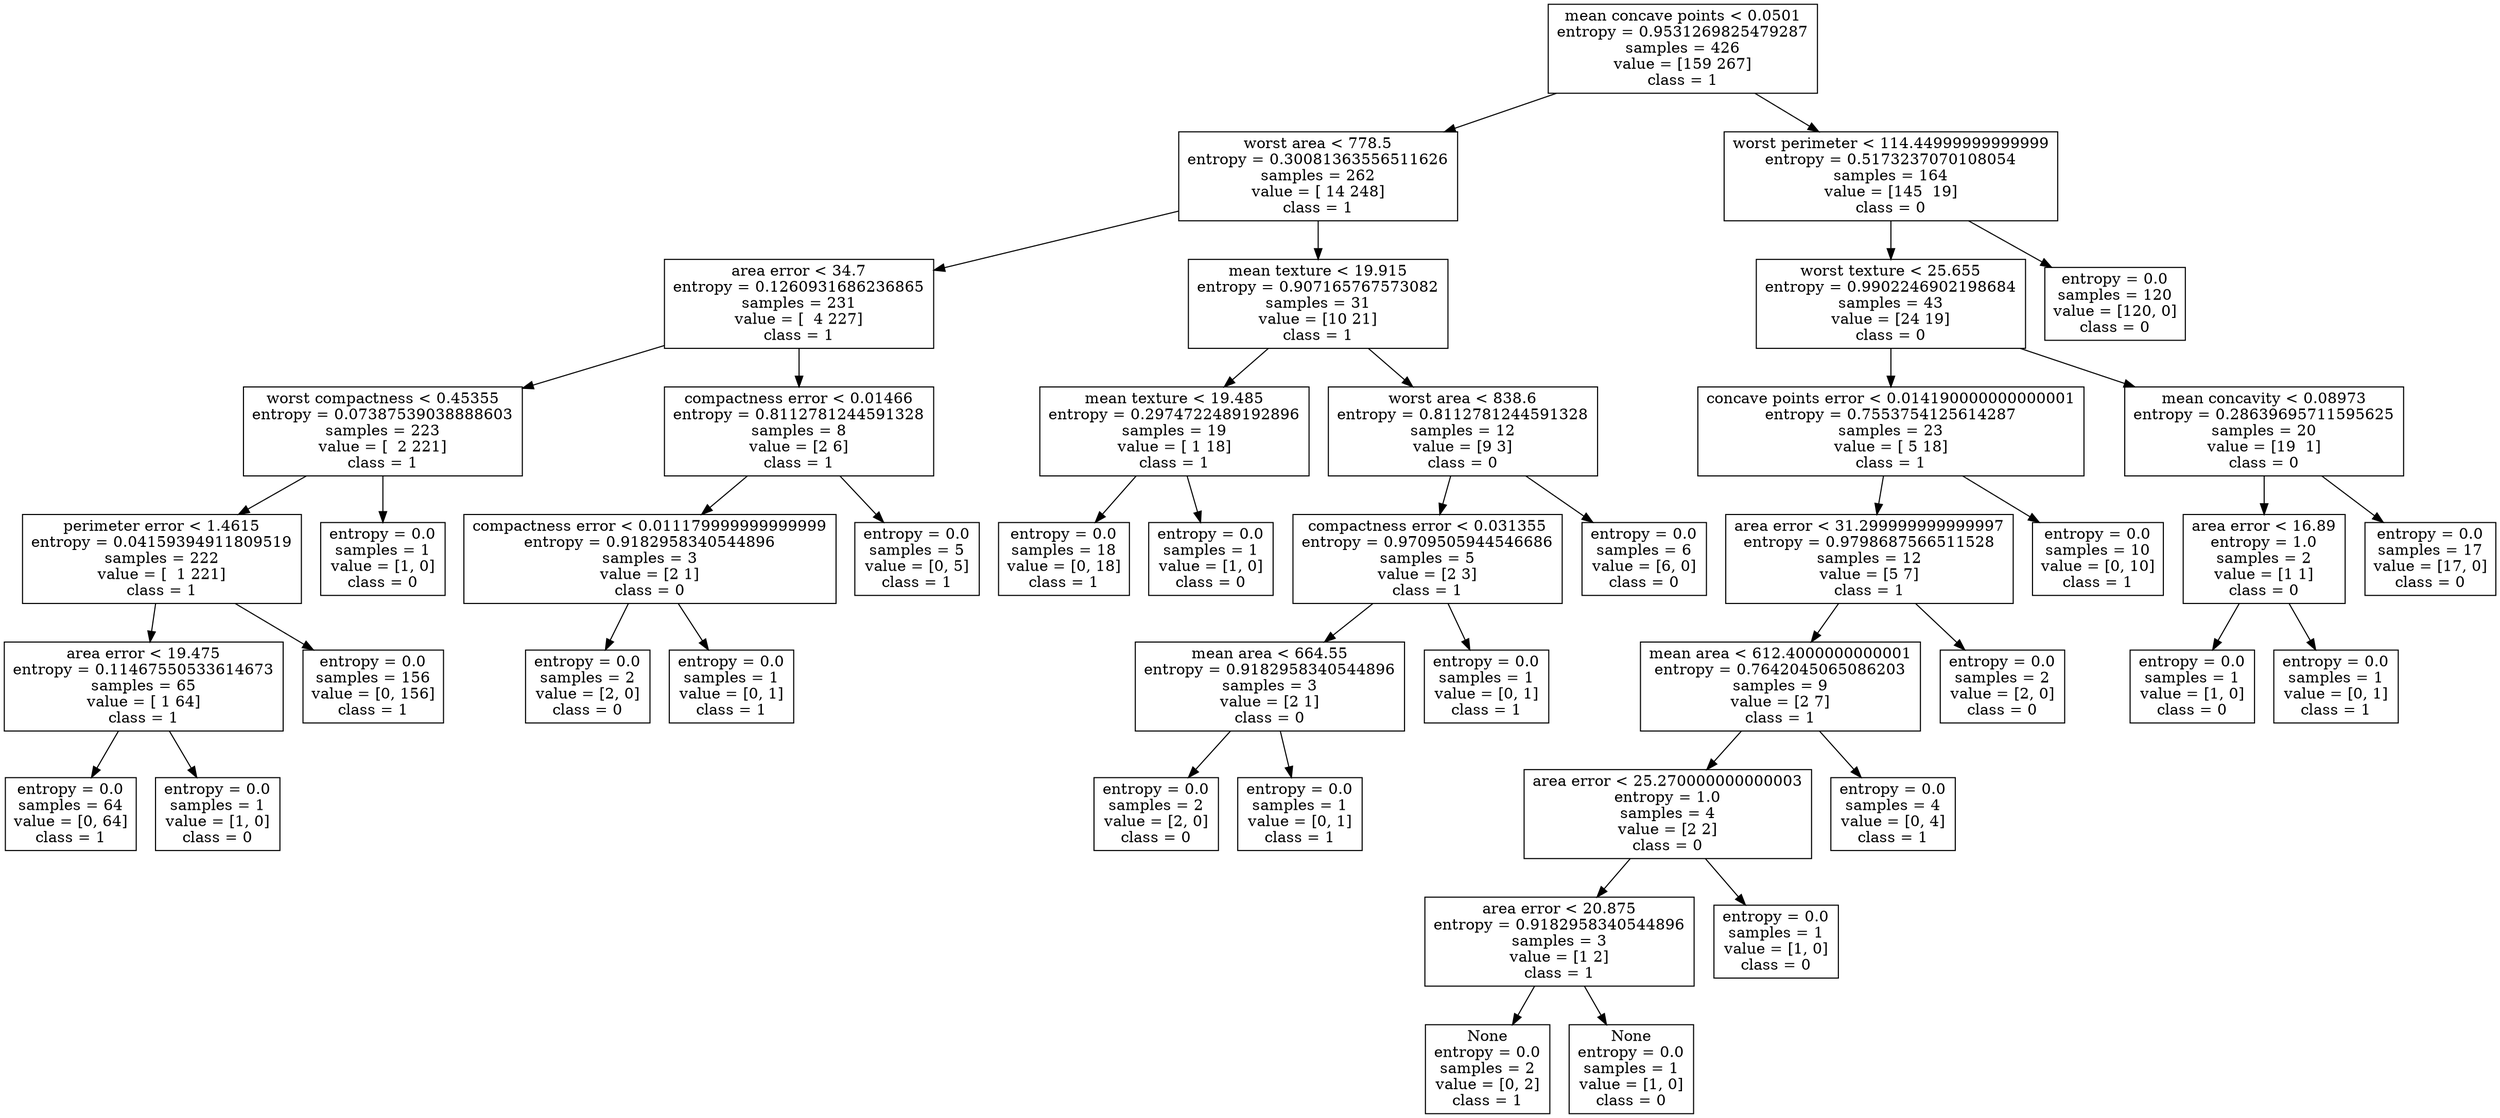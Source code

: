 digraph Tree {
node [shape=box] ;0[label="mean concave points < 0.0501\nentropy = 0.9531269825479287\nsamples = 426\nvalue = [159 267]\nclass = 1"] ;
1[label="worst area < 778.5\nentropy = 0.30081363556511626\nsamples = 262\nvalue = [ 14 248]\nclass = 1"] ;
0 -> 1 ;

2[label="area error < 34.7\nentropy = 0.1260931686236865\nsamples = 231\nvalue = [  4 227]\nclass = 1"] ;
1 -> 2 ;

3[label="worst compactness < 0.45355\nentropy = 0.07387539038888603\nsamples = 223\nvalue = [  2 221]\nclass = 1"] ;
2 -> 3 ;

4[label="perimeter error < 1.4615\nentropy = 0.04159394911809519\nsamples = 222\nvalue = [  1 221]\nclass = 1"] ;
3 -> 4 ;

5[label="area error < 19.475\nentropy = 0.11467550533614673\nsamples = 65\nvalue = [ 1 64]\nclass = 1"] ;
4 -> 5 ;

6[label="entropy = 0.0\nsamples = 64\nvalue = [0, 64]\nclass = 1"] ;
5 -> 6 ;

7[label="entropy = 0.0\nsamples = 1\nvalue = [1, 0]\nclass = 0"] ;
5 -> 7 ;

8[label="entropy = 0.0\nsamples = 156\nvalue = [0, 156]\nclass = 1"] ;
4 -> 8 ;

9[label="entropy = 0.0\nsamples = 1\nvalue = [1, 0]\nclass = 0"] ;
3 -> 9 ;

10[label="compactness error < 0.01466\nentropy = 0.8112781244591328\nsamples = 8\nvalue = [2 6]\nclass = 1"] ;
2 -> 10 ;

11[label="compactness error < 0.011179999999999999\nentropy = 0.9182958340544896\nsamples = 3\nvalue = [2 1]\nclass = 0"] ;
10 -> 11 ;

12[label="entropy = 0.0\nsamples = 2\nvalue = [2, 0]\nclass = 0"] ;
11 -> 12 ;

13[label="entropy = 0.0\nsamples = 1\nvalue = [0, 1]\nclass = 1"] ;
11 -> 13 ;

14[label="entropy = 0.0\nsamples = 5\nvalue = [0, 5]\nclass = 1"] ;
10 -> 14 ;

15[label="mean texture < 19.915\nentropy = 0.907165767573082\nsamples = 31\nvalue = [10 21]\nclass = 1"] ;
1 -> 15 ;

16[label="mean texture < 19.485\nentropy = 0.2974722489192896\nsamples = 19\nvalue = [ 1 18]\nclass = 1"] ;
15 -> 16 ;

17[label="entropy = 0.0\nsamples = 18\nvalue = [0, 18]\nclass = 1"] ;
16 -> 17 ;

18[label="entropy = 0.0\nsamples = 1\nvalue = [1, 0]\nclass = 0"] ;
16 -> 18 ;

19[label="worst area < 838.6\nentropy = 0.8112781244591328\nsamples = 12\nvalue = [9 3]\nclass = 0"] ;
15 -> 19 ;

20[label="compactness error < 0.031355\nentropy = 0.9709505944546686\nsamples = 5\nvalue = [2 3]\nclass = 1"] ;
19 -> 20 ;

21[label="mean area < 664.55\nentropy = 0.9182958340544896\nsamples = 3\nvalue = [2 1]\nclass = 0"] ;
20 -> 21 ;

22[label="entropy = 0.0\nsamples = 2\nvalue = [2, 0]\nclass = 0"] ;
21 -> 22 ;

23[label="entropy = 0.0\nsamples = 1\nvalue = [0, 1]\nclass = 1"] ;
21 -> 23 ;

24[label="entropy = 0.0\nsamples = 1\nvalue = [0, 1]\nclass = 1"] ;
20 -> 24 ;

25[label="entropy = 0.0\nsamples = 6\nvalue = [6, 0]\nclass = 0"] ;
19 -> 25 ;

26[label="worst perimeter < 114.44999999999999\nentropy = 0.5173237070108054\nsamples = 164\nvalue = [145  19]\nclass = 0"] ;
0 -> 26 ;

27[label="worst texture < 25.655\nentropy = 0.9902246902198684\nsamples = 43\nvalue = [24 19]\nclass = 0"] ;
26 -> 27 ;

28[label="concave points error < 0.014190000000000001\nentropy = 0.7553754125614287\nsamples = 23\nvalue = [ 5 18]\nclass = 1"] ;
27 -> 28 ;

29[label="area error < 31.299999999999997\nentropy = 0.9798687566511528\nsamples = 12\nvalue = [5 7]\nclass = 1"] ;
28 -> 29 ;

30[label="mean area < 612.4000000000001\nentropy = 0.7642045065086203\nsamples = 9\nvalue = [2 7]\nclass = 1"] ;
29 -> 30 ;

31[label="area error < 25.270000000000003\nentropy = 1.0\nsamples = 4\nvalue = [2 2]\nclass = 0"] ;
30 -> 31 ;

32[label="area error < 20.875\nentropy = 0.9182958340544896\nsamples = 3\nvalue = [1 2]\nclass = 1"] ;
31 -> 32 ;

33[label="None\nentropy = 0.0\nsamples = 2\nvalue = [0, 2]\nclass = 1"] ;
32 -> 33 ;

34[label="None\nentropy = 0.0\nsamples = 1\nvalue = [1, 0]\nclass = 0"] ;
32 -> 34 ;

35[label="entropy = 0.0\nsamples = 1\nvalue = [1, 0]\nclass = 0"] ;
31 -> 35 ;

36[label="entropy = 0.0\nsamples = 4\nvalue = [0, 4]\nclass = 1"] ;
30 -> 36 ;

37[label="entropy = 0.0\nsamples = 2\nvalue = [2, 0]\nclass = 0"] ;
29 -> 37 ;

38[label="entropy = 0.0\nsamples = 10\nvalue = [0, 10]\nclass = 1"] ;
28 -> 38 ;

39[label="mean concavity < 0.08973\nentropy = 0.28639695711595625\nsamples = 20\nvalue = [19  1]\nclass = 0"] ;
27 -> 39 ;

40[label="area error < 16.89\nentropy = 1.0\nsamples = 2\nvalue = [1 1]\nclass = 0"] ;
39 -> 40 ;

41[label="entropy = 0.0\nsamples = 1\nvalue = [1, 0]\nclass = 0"] ;
40 -> 41 ;

42[label="entropy = 0.0\nsamples = 1\nvalue = [0, 1]\nclass = 1"] ;
40 -> 42 ;

43[label="entropy = 0.0\nsamples = 17\nvalue = [17, 0]\nclass = 0"] ;
39 -> 43 ;

44[label="entropy = 0.0\nsamples = 120\nvalue = [120, 0]\nclass = 0"] ;
26 -> 44 ;

}
